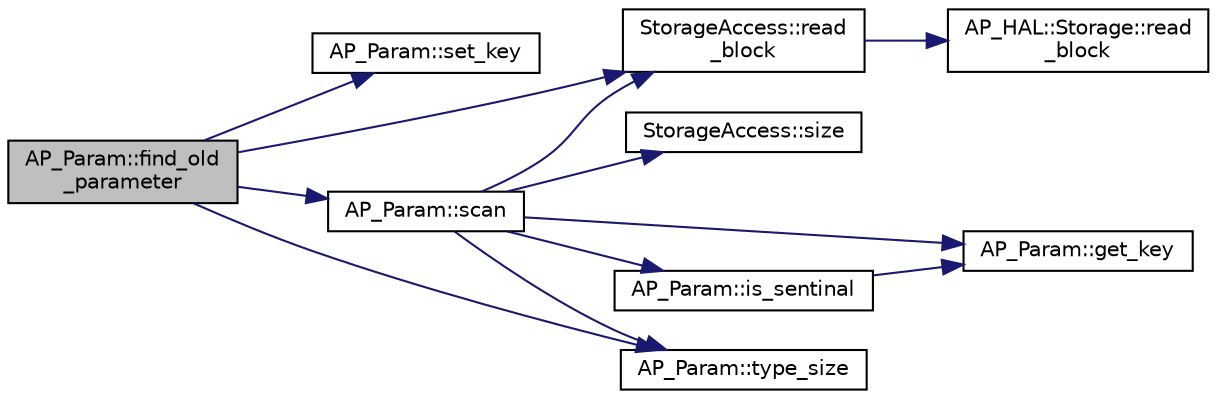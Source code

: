 digraph "AP_Param::find_old_parameter"
{
 // INTERACTIVE_SVG=YES
  edge [fontname="Helvetica",fontsize="10",labelfontname="Helvetica",labelfontsize="10"];
  node [fontname="Helvetica",fontsize="10",shape=record];
  rankdir="LR";
  Node1 [label="AP_Param::find_old\l_parameter",height=0.2,width=0.4,color="black", fillcolor="grey75", style="filled", fontcolor="black"];
  Node1 -> Node2 [color="midnightblue",fontsize="10",style="solid",fontname="Helvetica"];
  Node2 [label="AP_Param::set_key",height=0.2,width=0.4,color="black", fillcolor="white", style="filled",URL="$classAP__Param.html#a0d927132804c19fa222b1fcb871e7009"];
  Node1 -> Node3 [color="midnightblue",fontsize="10",style="solid",fontname="Helvetica"];
  Node3 [label="AP_Param::scan",height=0.2,width=0.4,color="black", fillcolor="white", style="filled",URL="$classAP__Param.html#aa416fb587f072ed8d8039168d122ecb4"];
  Node3 -> Node4 [color="midnightblue",fontsize="10",style="solid",fontname="Helvetica"];
  Node4 [label="StorageAccess::size",height=0.2,width=0.4,color="black", fillcolor="white", style="filled",URL="$classStorageAccess.html#a82088aa568b13d18acc9e41a01fd1f19"];
  Node3 -> Node5 [color="midnightblue",fontsize="10",style="solid",fontname="Helvetica"];
  Node5 [label="StorageAccess::read\l_block",height=0.2,width=0.4,color="black", fillcolor="white", style="filled",URL="$classStorageAccess.html#ab2a8575d541549a15645edc360fdaa91"];
  Node5 -> Node6 [color="midnightblue",fontsize="10",style="solid",fontname="Helvetica"];
  Node6 [label="AP_HAL::Storage::read\l_block",height=0.2,width=0.4,color="black", fillcolor="white", style="filled",URL="$classAP__HAL_1_1Storage.html#a1c3b1e80b0bec7d4bacd3ecbefb3b3f3"];
  Node3 -> Node7 [color="midnightblue",fontsize="10",style="solid",fontname="Helvetica"];
  Node7 [label="AP_Param::get_key",height=0.2,width=0.4,color="black", fillcolor="white", style="filled",URL="$classAP__Param.html#a292ed97cd29eb839a301d85690d125bd"];
  Node3 -> Node8 [color="midnightblue",fontsize="10",style="solid",fontname="Helvetica"];
  Node8 [label="AP_Param::is_sentinal",height=0.2,width=0.4,color="black", fillcolor="white", style="filled",URL="$classAP__Param.html#aa2a6f6980713f1055fbee50f67082296"];
  Node8 -> Node7 [color="midnightblue",fontsize="10",style="solid",fontname="Helvetica"];
  Node3 -> Node9 [color="midnightblue",fontsize="10",style="solid",fontname="Helvetica"];
  Node9 [label="AP_Param::type_size",height=0.2,width=0.4,color="black", fillcolor="white", style="filled",URL="$classAP__Param.html#a2e66d023b56a62888747cbfaaef729d9"];
  Node1 -> Node5 [color="midnightblue",fontsize="10",style="solid",fontname="Helvetica"];
  Node1 -> Node9 [color="midnightblue",fontsize="10",style="solid",fontname="Helvetica"];
}
